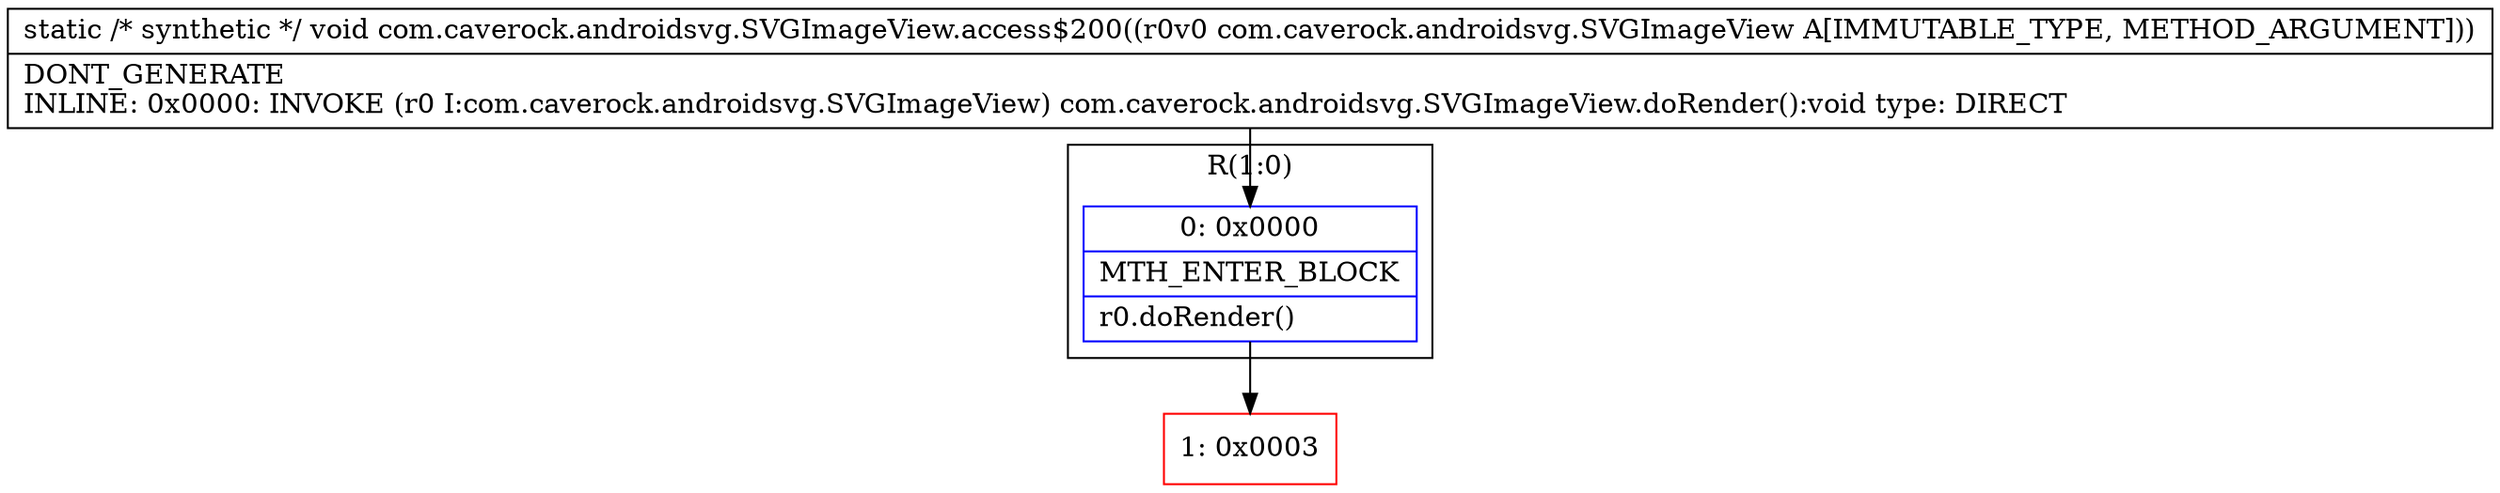 digraph "CFG forcom.caverock.androidsvg.SVGImageView.access$200(Lcom\/caverock\/androidsvg\/SVGImageView;)V" {
subgraph cluster_Region_713864504 {
label = "R(1:0)";
node [shape=record,color=blue];
Node_0 [shape=record,label="{0\:\ 0x0000|MTH_ENTER_BLOCK\l|r0.doRender()\l}"];
}
Node_1 [shape=record,color=red,label="{1\:\ 0x0003}"];
MethodNode[shape=record,label="{static \/* synthetic *\/ void com.caverock.androidsvg.SVGImageView.access$200((r0v0 com.caverock.androidsvg.SVGImageView A[IMMUTABLE_TYPE, METHOD_ARGUMENT]))  | DONT_GENERATE\lINLINE: 0x0000: INVOKE  (r0 I:com.caverock.androidsvg.SVGImageView) com.caverock.androidsvg.SVGImageView.doRender():void type: DIRECT\l}"];
MethodNode -> Node_0;
Node_0 -> Node_1;
}

